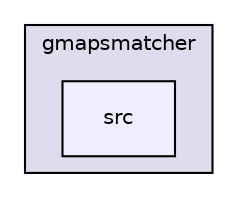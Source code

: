 digraph "modules/gmapsmatcher/src" {
  compound=true
  node [ fontsize="10", fontname="Helvetica"];
  edge [ labelfontsize="10", labelfontname="Helvetica"];
  subgraph clusterdir_d43335382fe85af259508bb2c3a0712c {
    graph [ bgcolor="#ddddee", pencolor="black", label="gmapsmatcher" fontname="Helvetica", fontsize="10", URL="dir_d43335382fe85af259508bb2c3a0712c.html"]
  dir_01bc1ee2bcf2e9388f589f56b5d4acbe [shape=box, label="src", style="filled", fillcolor="#eeeeff", pencolor="black", URL="dir_01bc1ee2bcf2e9388f589f56b5d4acbe.html"];
  }
}
